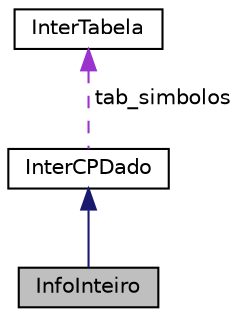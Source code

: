 digraph "InfoInteiro"
{
  edge [fontname="Helvetica",fontsize="10",labelfontname="Helvetica",labelfontsize="10"];
  node [fontname="Helvetica",fontsize="10",shape=record];
  Node2 [label="InfoInteiro",height=0.2,width=0.4,color="black", fillcolor="grey75", style="filled", fontcolor="black"];
  Node3 -> Node2 [dir="back",color="midnightblue",fontsize="10",style="solid",fontname="Helvetica"];
  Node3 [label="InterCPDado",height=0.2,width=0.4,color="black", fillcolor="white", style="filled",URL="$class_inter_c_p_dado.html",tooltip="Interface para os dados da tabela de símbolos de um arquivo .class. "];
  Node4 -> Node3 [dir="back",color="darkorchid3",fontsize="10",style="dashed",label=" tab_simbolos" ,fontname="Helvetica"];
  Node4 [label="InterTabela",height=0.2,width=0.4,color="black", fillcolor="white", style="filled",URL="$class_inter_tabela.html",tooltip="Interface para as tabelas de um arquivo .class. "];
}
